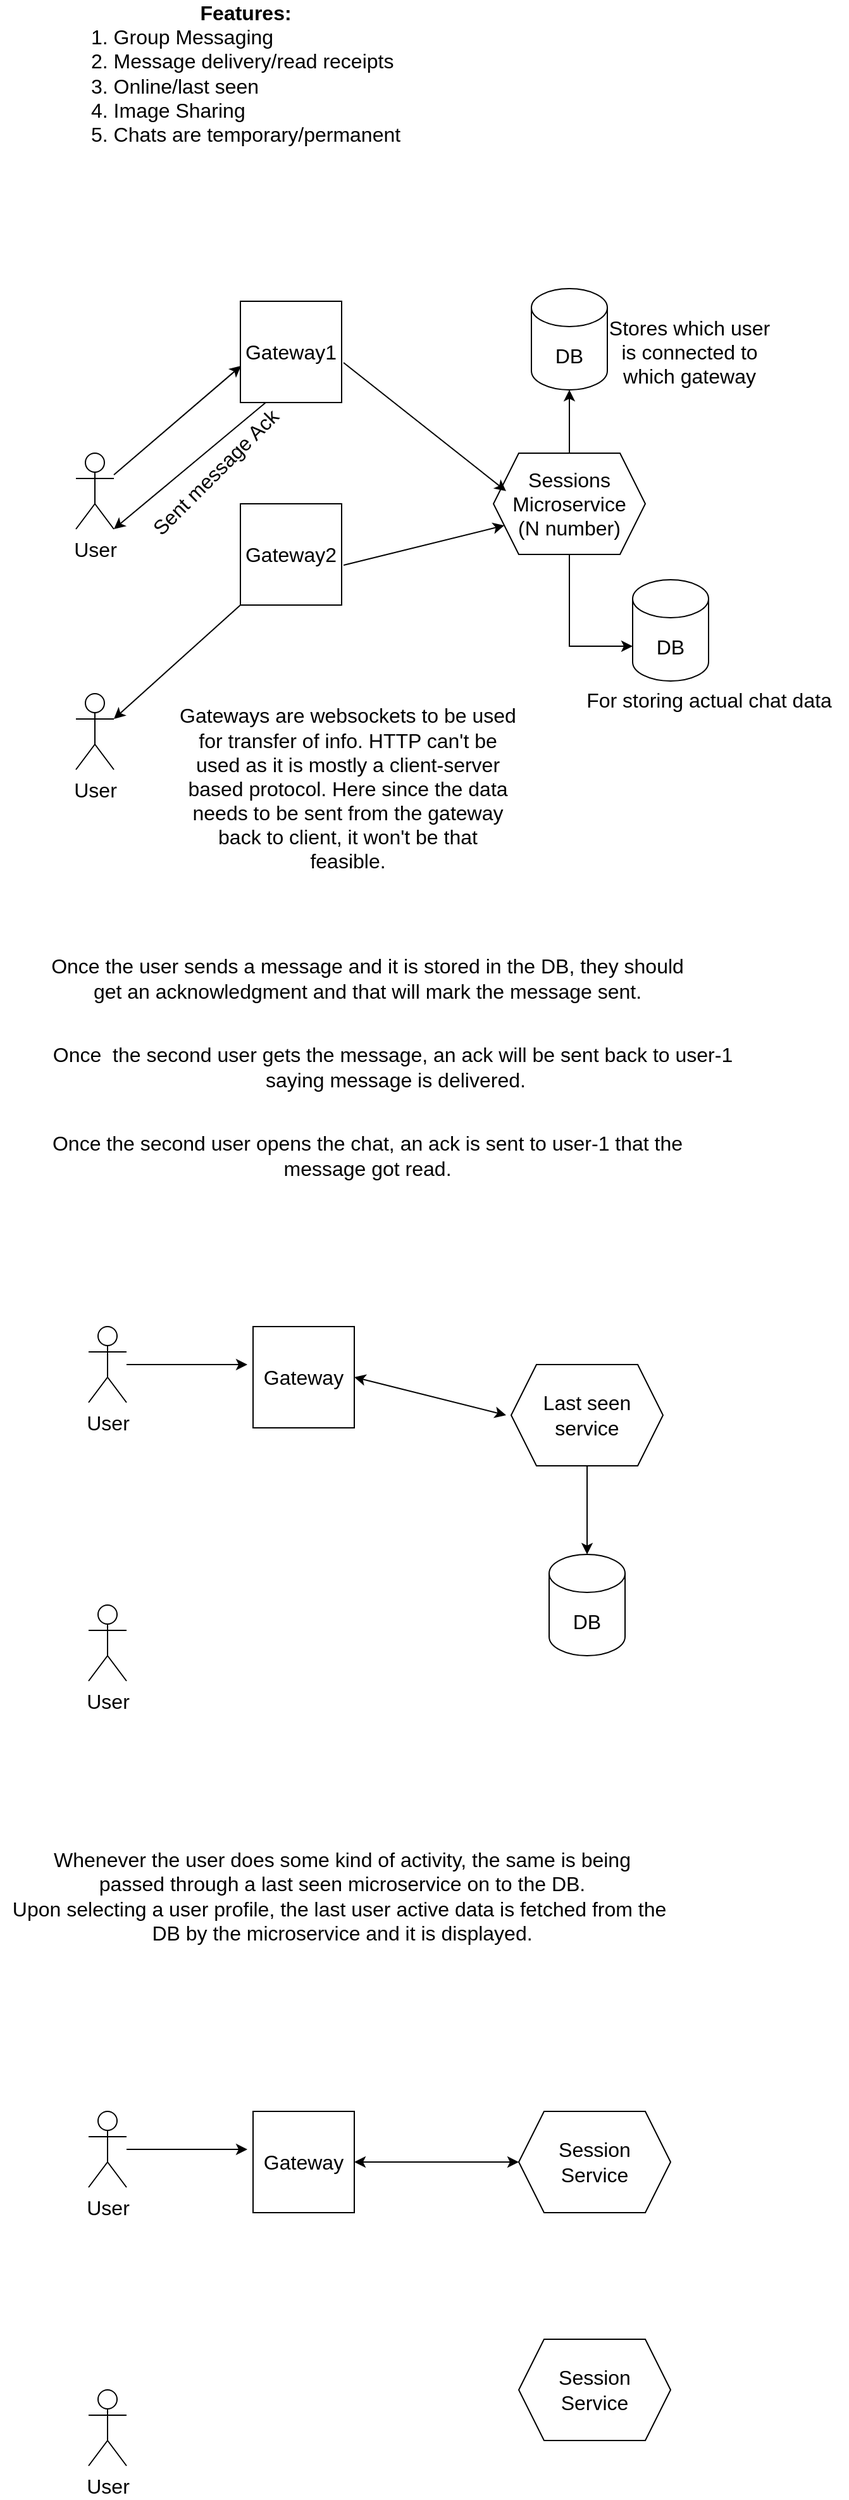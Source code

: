 <mxfile version="20.0.4" type="device"><diagram id="Nz1NgQJo6OWUwqU6nzG_" name="Page-1"><mxGraphModel dx="1298" dy="1981" grid="1" gridSize="10" guides="1" tooltips="1" connect="1" arrows="1" fold="1" page="1" pageScale="1" pageWidth="827" pageHeight="1169" math="0" shadow="0"><root><mxCell id="0"/><mxCell id="1" parent="0"/><mxCell id="AEuosxnYno0TIZsiWgJk-1" value="&lt;div style=&quot;text-align: center; font-size: 16px;&quot;&gt;&lt;font style=&quot;font-size: 16px;&quot;&gt;&lt;b&gt;&lt;font style=&quot;background-color: initial; font-size: 16px;&quot;&gt;Features&lt;/font&gt;&lt;span style=&quot;background-color: initial;&quot;&gt;:&lt;/span&gt;&lt;/b&gt;&lt;/font&gt;&lt;/div&gt;&lt;font style=&quot;font-size: 16px;&quot;&gt;1. Group Messaging&lt;br&gt;2. Message delivery/read receipts&lt;br&gt;3. Online/last seen&lt;br&gt;4. Image Sharing&lt;br&gt;5. Chats are temporary/permanent&lt;/font&gt;" style="text;html=1;strokeColor=none;fillColor=none;align=left;verticalAlign=middle;whiteSpace=wrap;rounded=0;" vertex="1" parent="1"><mxGeometry x="80" y="-1130" width="320" height="100" as="geometry"/></mxCell><mxCell id="AEuosxnYno0TIZsiWgJk-2" value="User" style="shape=umlActor;verticalLabelPosition=bottom;verticalAlign=top;html=1;outlineConnect=0;fontSize=16;" vertex="1" parent="1"><mxGeometry x="70" y="-780" width="30" height="60" as="geometry"/></mxCell><mxCell id="AEuosxnYno0TIZsiWgJk-5" value="Gateway1" style="whiteSpace=wrap;html=1;aspect=fixed;fontSize=16;" vertex="1" parent="1"><mxGeometry x="200" y="-900" width="80" height="80" as="geometry"/></mxCell><mxCell id="AEuosxnYno0TIZsiWgJk-6" value="Gateway2" style="whiteSpace=wrap;html=1;aspect=fixed;fontSize=16;" vertex="1" parent="1"><mxGeometry x="200" y="-740" width="80" height="80" as="geometry"/></mxCell><mxCell id="AEuosxnYno0TIZsiWgJk-8" value="User" style="shape=umlActor;verticalLabelPosition=bottom;verticalAlign=top;html=1;outlineConnect=0;fontSize=16;" vertex="1" parent="1"><mxGeometry x="70" y="-590" width="30" height="60" as="geometry"/></mxCell><mxCell id="AEuosxnYno0TIZsiWgJk-26" style="edgeStyle=orthogonalEdgeStyle;rounded=0;orthogonalLoop=1;jettySize=auto;html=1;exitX=0.5;exitY=0;exitDx=0;exitDy=0;entryX=0.5;entryY=1;entryDx=0;entryDy=0;entryPerimeter=0;fontSize=16;" edge="1" parent="1" source="AEuosxnYno0TIZsiWgJk-9" target="AEuosxnYno0TIZsiWgJk-25"><mxGeometry relative="1" as="geometry"/></mxCell><mxCell id="AEuosxnYno0TIZsiWgJk-34" style="edgeStyle=orthogonalEdgeStyle;rounded=0;orthogonalLoop=1;jettySize=auto;html=1;entryX=0;entryY=0;entryDx=0;entryDy=52.5;entryPerimeter=0;fontSize=16;" edge="1" parent="1" source="AEuosxnYno0TIZsiWgJk-9" target="AEuosxnYno0TIZsiWgJk-31"><mxGeometry relative="1" as="geometry"/></mxCell><mxCell id="AEuosxnYno0TIZsiWgJk-9" value="Sessions&lt;br&gt;Microservice&lt;br&gt;(N number)" style="shape=hexagon;perimeter=hexagonPerimeter2;whiteSpace=wrap;html=1;fixedSize=1;fontSize=16;" vertex="1" parent="1"><mxGeometry x="400" y="-780" width="120" height="80" as="geometry"/></mxCell><mxCell id="AEuosxnYno0TIZsiWgJk-11" value="" style="endArrow=classic;html=1;rounded=0;fontSize=16;exitX=1.019;exitY=0.606;exitDx=0;exitDy=0;exitPerimeter=0;" edge="1" parent="1" source="AEuosxnYno0TIZsiWgJk-5"><mxGeometry width="50" height="50" relative="1" as="geometry"><mxPoint x="360" y="-700" as="sourcePoint"/><mxPoint x="410" y="-750" as="targetPoint"/></mxGeometry></mxCell><mxCell id="AEuosxnYno0TIZsiWgJk-12" value="" style="endArrow=classic;html=1;rounded=0;fontSize=16;exitX=1.019;exitY=0.606;exitDx=0;exitDy=0;exitPerimeter=0;entryX=0;entryY=0.75;entryDx=0;entryDy=0;" edge="1" parent="1" source="AEuosxnYno0TIZsiWgJk-6" target="AEuosxnYno0TIZsiWgJk-9"><mxGeometry width="50" height="50" relative="1" as="geometry"><mxPoint x="360" y="-700" as="sourcePoint"/><mxPoint x="410" y="-750" as="targetPoint"/></mxGeometry></mxCell><mxCell id="AEuosxnYno0TIZsiWgJk-21" value="Stores which user is connected to which gateway" style="text;html=1;strokeColor=none;fillColor=none;align=center;verticalAlign=middle;whiteSpace=wrap;rounded=0;fontSize=16;" vertex="1" parent="1"><mxGeometry x="490" y="-885" width="130" height="50" as="geometry"/></mxCell><mxCell id="AEuosxnYno0TIZsiWgJk-25" value="DB" style="shape=cylinder3;whiteSpace=wrap;html=1;boundedLbl=1;backgroundOutline=1;size=15;rounded=0;shadow=0;sketch=0;fontSize=16;" vertex="1" parent="1"><mxGeometry x="430" y="-910" width="60" height="80" as="geometry"/></mxCell><mxCell id="AEuosxnYno0TIZsiWgJk-27" value="" style="endArrow=classic;html=1;rounded=0;fontSize=16;entryX=0.006;entryY=0.638;entryDx=0;entryDy=0;entryPerimeter=0;" edge="1" parent="1" source="AEuosxnYno0TIZsiWgJk-2" target="AEuosxnYno0TIZsiWgJk-5"><mxGeometry width="50" height="50" relative="1" as="geometry"><mxPoint x="130" y="-780" as="sourcePoint"/><mxPoint x="180" y="-830" as="targetPoint"/></mxGeometry></mxCell><mxCell id="AEuosxnYno0TIZsiWgJk-28" value="" style="endArrow=classic;html=1;rounded=0;fontSize=16;entryX=1;entryY=0.333;entryDx=0;entryDy=0;entryPerimeter=0;exitX=0;exitY=1;exitDx=0;exitDy=0;" edge="1" parent="1" source="AEuosxnYno0TIZsiWgJk-6" target="AEuosxnYno0TIZsiWgJk-8"><mxGeometry width="50" height="50" relative="1" as="geometry"><mxPoint x="200" y="-650" as="sourcePoint"/><mxPoint x="130" y="-590" as="targetPoint"/></mxGeometry></mxCell><mxCell id="AEuosxnYno0TIZsiWgJk-29" value="Gateways are websockets to be used for transfer of info. HTTP can't be used as it is mostly a client-server based protocol. Here since the data needs to be sent from the gateway back to client, it won't be that feasible." style="text;html=1;strokeColor=none;fillColor=none;align=center;verticalAlign=middle;whiteSpace=wrap;rounded=0;shadow=0;sketch=0;fontSize=16;" vertex="1" parent="1"><mxGeometry x="150" y="-530" width="270" height="30" as="geometry"/></mxCell><mxCell id="AEuosxnYno0TIZsiWgJk-31" value="DB" style="shape=cylinder3;whiteSpace=wrap;html=1;boundedLbl=1;backgroundOutline=1;size=15;rounded=0;shadow=0;sketch=0;fontSize=16;" vertex="1" parent="1"><mxGeometry x="510" y="-680" width="60" height="80" as="geometry"/></mxCell><mxCell id="AEuosxnYno0TIZsiWgJk-32" value="For storing actual chat data" style="text;html=1;align=center;verticalAlign=middle;resizable=0;points=[];autosize=1;strokeColor=none;fillColor=none;fontSize=16;" vertex="1" parent="1"><mxGeometry x="460" y="-600" width="220" height="30" as="geometry"/></mxCell><mxCell id="AEuosxnYno0TIZsiWgJk-35" value="Once the user sends a message and it is stored in the DB, they should&lt;br&gt;get an acknowledgment and that will mark the message sent." style="text;html=1;align=center;verticalAlign=middle;resizable=0;points=[];autosize=1;strokeColor=none;fillColor=none;fontSize=16;" vertex="1" parent="1"><mxGeometry x="40" y="-390" width="520" height="50" as="geometry"/></mxCell><mxCell id="AEuosxnYno0TIZsiWgJk-36" value="" style="endArrow=classic;html=1;rounded=0;fontSize=16;exitX=0.25;exitY=1;exitDx=0;exitDy=0;entryX=1;entryY=1;entryDx=0;entryDy=0;entryPerimeter=0;" edge="1" parent="1" source="AEuosxnYno0TIZsiWgJk-5" target="AEuosxnYno0TIZsiWgJk-2"><mxGeometry width="50" height="50" relative="1" as="geometry"><mxPoint x="410" y="-480" as="sourcePoint"/><mxPoint x="460" y="-530" as="targetPoint"/></mxGeometry></mxCell><mxCell id="AEuosxnYno0TIZsiWgJk-37" value="Sent message Ack" style="text;html=1;align=center;verticalAlign=middle;resizable=0;points=[];autosize=1;strokeColor=none;fillColor=none;fontSize=16;rotation=-45;" vertex="1" parent="1"><mxGeometry x="100" y="-780" width="160" height="30" as="geometry"/></mxCell><mxCell id="AEuosxnYno0TIZsiWgJk-38" value="Once&amp;nbsp; the second user gets the message, an ack will be sent back to user-1&lt;br&gt;&amp;nbsp;saying message is delivered." style="text;html=1;align=center;verticalAlign=middle;resizable=0;points=[];autosize=1;strokeColor=none;fillColor=none;fontSize=16;" vertex="1" parent="1"><mxGeometry x="40" y="-320" width="560" height="50" as="geometry"/></mxCell><mxCell id="AEuosxnYno0TIZsiWgJk-39" value="Once the second user opens the chat, an ack is sent to user-1 that the &lt;br&gt;message got read." style="text;html=1;align=center;verticalAlign=middle;resizable=0;points=[];autosize=1;strokeColor=none;fillColor=none;fontSize=16;" vertex="1" parent="1"><mxGeometry x="40" y="-250" width="520" height="50" as="geometry"/></mxCell><mxCell id="AEuosxnYno0TIZsiWgJk-47" style="edgeStyle=orthogonalEdgeStyle;rounded=0;orthogonalLoop=1;jettySize=auto;html=1;entryX=-0.056;entryY=0.375;entryDx=0;entryDy=0;entryPerimeter=0;fontSize=16;" edge="1" parent="1" source="AEuosxnYno0TIZsiWgJk-40" target="AEuosxnYno0TIZsiWgJk-41"><mxGeometry relative="1" as="geometry"/></mxCell><mxCell id="AEuosxnYno0TIZsiWgJk-40" value="User" style="shape=umlActor;verticalLabelPosition=bottom;verticalAlign=top;html=1;outlineConnect=0;rounded=0;shadow=0;sketch=0;fontSize=16;" vertex="1" parent="1"><mxGeometry x="80" y="-90" width="30" height="60" as="geometry"/></mxCell><mxCell id="AEuosxnYno0TIZsiWgJk-41" value="Gateway" style="whiteSpace=wrap;html=1;aspect=fixed;rounded=0;shadow=0;sketch=0;fontSize=16;" vertex="1" parent="1"><mxGeometry x="210" y="-90" width="80" height="80" as="geometry"/></mxCell><mxCell id="AEuosxnYno0TIZsiWgJk-48" style="edgeStyle=orthogonalEdgeStyle;rounded=0;orthogonalLoop=1;jettySize=auto;html=1;fontSize=16;" edge="1" parent="1" source="AEuosxnYno0TIZsiWgJk-42" target="AEuosxnYno0TIZsiWgJk-43"><mxGeometry relative="1" as="geometry"/></mxCell><mxCell id="AEuosxnYno0TIZsiWgJk-42" value="Last seen&lt;br&gt;service" style="shape=hexagon;perimeter=hexagonPerimeter2;whiteSpace=wrap;html=1;fixedSize=1;rounded=0;shadow=0;sketch=0;fontSize=16;" vertex="1" parent="1"><mxGeometry x="414" y="-60" width="120" height="80" as="geometry"/></mxCell><mxCell id="AEuosxnYno0TIZsiWgJk-43" value="DB" style="shape=cylinder3;whiteSpace=wrap;html=1;boundedLbl=1;backgroundOutline=1;size=15;rounded=0;shadow=0;sketch=0;fontSize=16;" vertex="1" parent="1"><mxGeometry x="444" y="90" width="60" height="80" as="geometry"/></mxCell><mxCell id="AEuosxnYno0TIZsiWgJk-46" value="User" style="shape=umlActor;verticalLabelPosition=bottom;verticalAlign=top;html=1;outlineConnect=0;rounded=0;shadow=0;sketch=0;fontSize=16;" vertex="1" parent="1"><mxGeometry x="80" y="130" width="30" height="60" as="geometry"/></mxCell><mxCell id="AEuosxnYno0TIZsiWgJk-49" value="" style="endArrow=classic;startArrow=classic;html=1;rounded=0;fontSize=16;exitX=1;exitY=0.5;exitDx=0;exitDy=0;" edge="1" parent="1" source="AEuosxnYno0TIZsiWgJk-41"><mxGeometry width="50" height="50" relative="1" as="geometry"><mxPoint x="410" y="-60" as="sourcePoint"/><mxPoint x="410" y="-20" as="targetPoint"/></mxGeometry></mxCell><mxCell id="AEuosxnYno0TIZsiWgJk-50" value="Whenever the user does some kind of activity, the same is being&lt;br&gt;passed through a last seen microservice on to the DB.&lt;br&gt;Upon selecting a user profile, the last user active data is fetched from the&amp;nbsp;&lt;br&gt;DB by the microservice and it is displayed." style="text;html=1;align=center;verticalAlign=middle;resizable=0;points=[];autosize=1;strokeColor=none;fillColor=none;fontSize=16;" vertex="1" parent="1"><mxGeometry x="10" y="315" width="540" height="90" as="geometry"/></mxCell><mxCell id="AEuosxnYno0TIZsiWgJk-51" style="edgeStyle=orthogonalEdgeStyle;rounded=0;orthogonalLoop=1;jettySize=auto;html=1;entryX=-0.056;entryY=0.375;entryDx=0;entryDy=0;entryPerimeter=0;fontSize=16;" edge="1" parent="1" source="AEuosxnYno0TIZsiWgJk-52" target="AEuosxnYno0TIZsiWgJk-53"><mxGeometry relative="1" as="geometry"/></mxCell><mxCell id="AEuosxnYno0TIZsiWgJk-52" value="User" style="shape=umlActor;verticalLabelPosition=bottom;verticalAlign=top;html=1;outlineConnect=0;rounded=0;shadow=0;sketch=0;fontSize=16;" vertex="1" parent="1"><mxGeometry x="80" y="530" width="30" height="60" as="geometry"/></mxCell><mxCell id="AEuosxnYno0TIZsiWgJk-53" value="Gateway" style="whiteSpace=wrap;html=1;aspect=fixed;rounded=0;shadow=0;sketch=0;fontSize=16;" vertex="1" parent="1"><mxGeometry x="210" y="530" width="80" height="80" as="geometry"/></mxCell><mxCell id="AEuosxnYno0TIZsiWgJk-55" value="Session &lt;br&gt;Service" style="shape=hexagon;perimeter=hexagonPerimeter2;whiteSpace=wrap;html=1;fixedSize=1;rounded=0;shadow=0;sketch=0;fontSize=16;" vertex="1" parent="1"><mxGeometry x="420" y="530" width="120" height="80" as="geometry"/></mxCell><mxCell id="AEuosxnYno0TIZsiWgJk-57" value="User" style="shape=umlActor;verticalLabelPosition=bottom;verticalAlign=top;html=1;outlineConnect=0;rounded=0;shadow=0;sketch=0;fontSize=16;" vertex="1" parent="1"><mxGeometry x="80" y="750" width="30" height="60" as="geometry"/></mxCell><mxCell id="AEuosxnYno0TIZsiWgJk-58" value="" style="endArrow=classic;startArrow=classic;html=1;rounded=0;fontSize=16;exitX=1;exitY=0.5;exitDx=0;exitDy=0;entryX=0;entryY=0.5;entryDx=0;entryDy=0;" edge="1" parent="1" source="AEuosxnYno0TIZsiWgJk-53" target="AEuosxnYno0TIZsiWgJk-55"><mxGeometry width="50" height="50" relative="1" as="geometry"><mxPoint x="410" y="560" as="sourcePoint"/><mxPoint x="410" y="600" as="targetPoint"/></mxGeometry></mxCell><mxCell id="AEuosxnYno0TIZsiWgJk-59" value="Session &lt;br&gt;Service" style="shape=hexagon;perimeter=hexagonPerimeter2;whiteSpace=wrap;html=1;fixedSize=1;rounded=0;shadow=0;sketch=0;fontSize=16;" vertex="1" parent="1"><mxGeometry x="420" y="710" width="120" height="80" as="geometry"/></mxCell></root></mxGraphModel></diagram></mxfile>